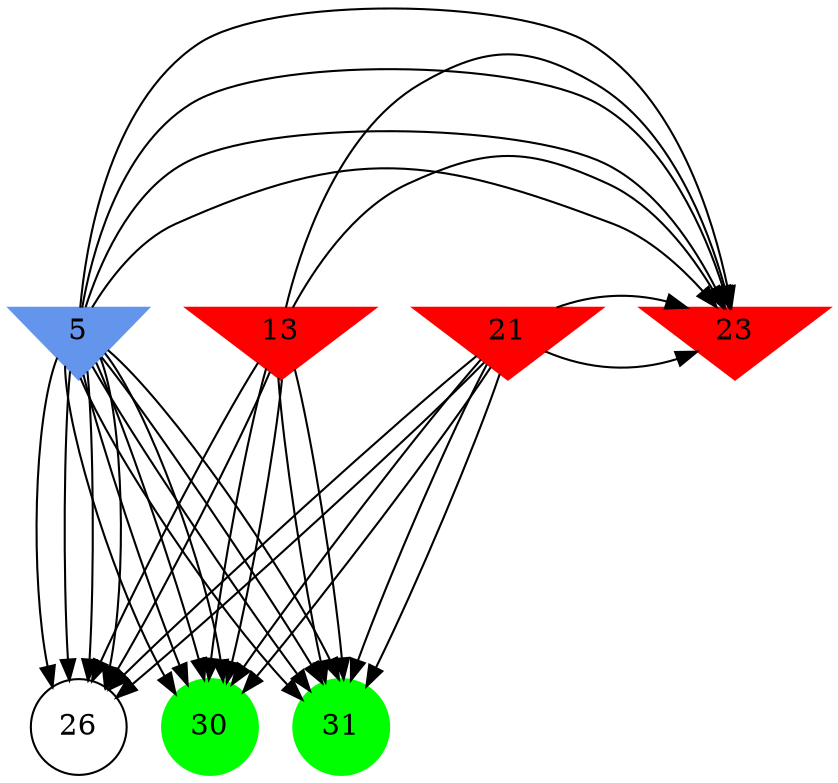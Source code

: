 digraph brain {
	ranksep=2.0;
	5 [shape=invtriangle,style=filled,color=cornflowerblue];
	13 [shape=invtriangle,style=filled,color=red];
	21 [shape=invtriangle,style=filled,color=red];
	23 [shape=invtriangle,style=filled,color=red];
	26 [shape=circle,color=black];
	30 [shape=circle,style=filled,color=green];
	31 [shape=circle,style=filled,color=green];
	5	->	30;
	5	->	23;
	5	->	26;
	5	->	31;
	13	->	30;
	13	->	23;
	13	->	26;
	13	->	31;
	5	->	30;
	5	->	23;
	5	->	26;
	5	->	31;
	21	->	30;
	21	->	23;
	21	->	26;
	21	->	31;
	5	->	30;
	5	->	23;
	5	->	26;
	5	->	31;
	13	->	30;
	13	->	23;
	13	->	26;
	13	->	31;
	5	->	30;
	5	->	23;
	5	->	26;
	5	->	31;
	21	->	30;
	21	->	23;
	21	->	26;
	21	->	31;
	{ rank=same; 5; 13; 21; 23; }
	{ rank=same; 26; }
	{ rank=same; 30; 31; }
}
